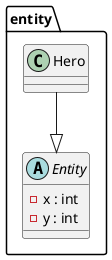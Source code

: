@startuml

package entity{

    abstract Entity{
        - x : int
        - y : int
    }

    class Hero{

    }

}

Hero --|> Entity

@enduml